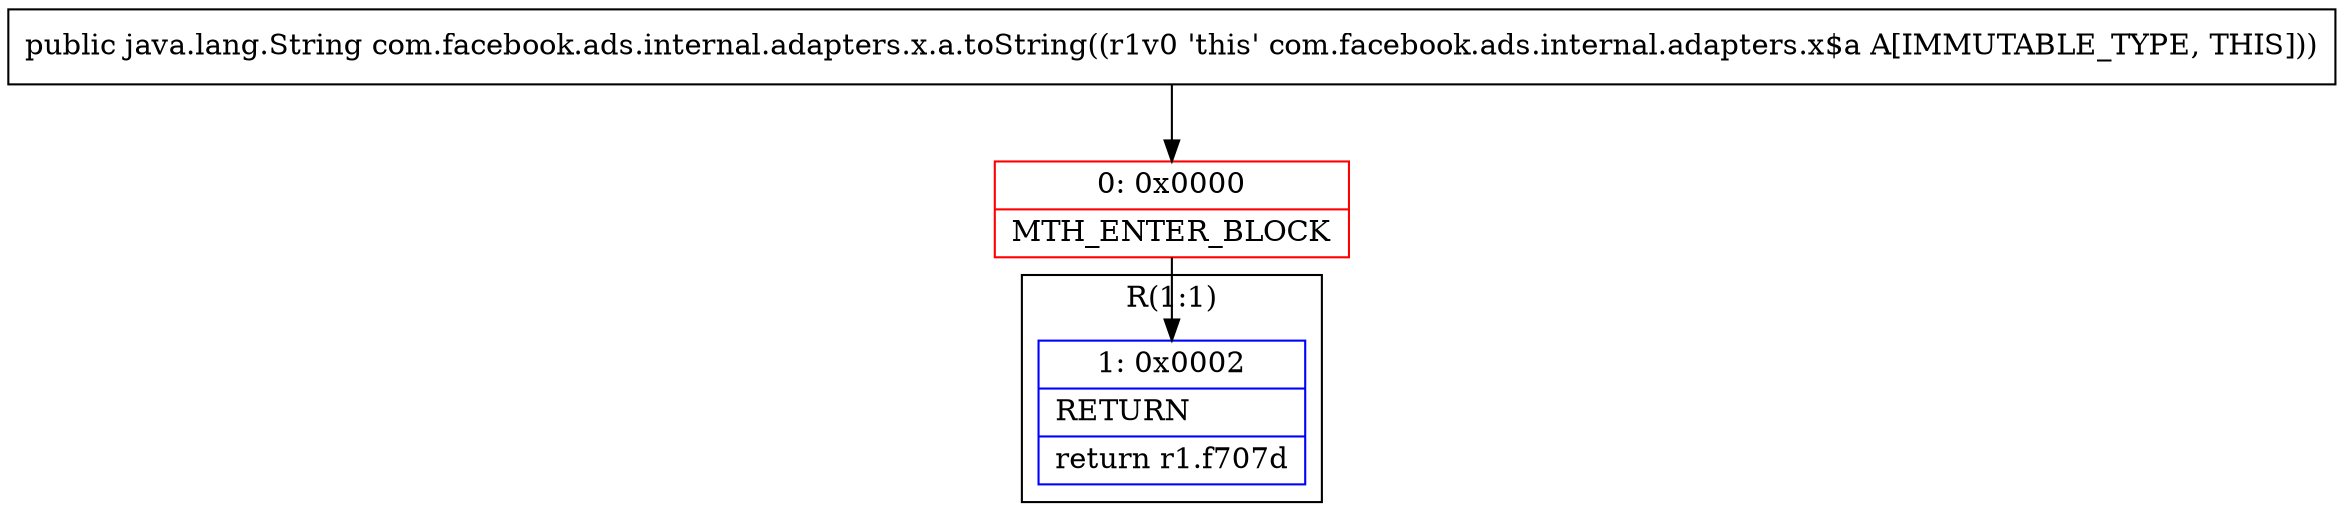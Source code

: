 digraph "CFG forcom.facebook.ads.internal.adapters.x.a.toString()Ljava\/lang\/String;" {
subgraph cluster_Region_1499182712 {
label = "R(1:1)";
node [shape=record,color=blue];
Node_1 [shape=record,label="{1\:\ 0x0002|RETURN\l|return r1.f707d\l}"];
}
Node_0 [shape=record,color=red,label="{0\:\ 0x0000|MTH_ENTER_BLOCK\l}"];
MethodNode[shape=record,label="{public java.lang.String com.facebook.ads.internal.adapters.x.a.toString((r1v0 'this' com.facebook.ads.internal.adapters.x$a A[IMMUTABLE_TYPE, THIS])) }"];
MethodNode -> Node_0;
Node_0 -> Node_1;
}

